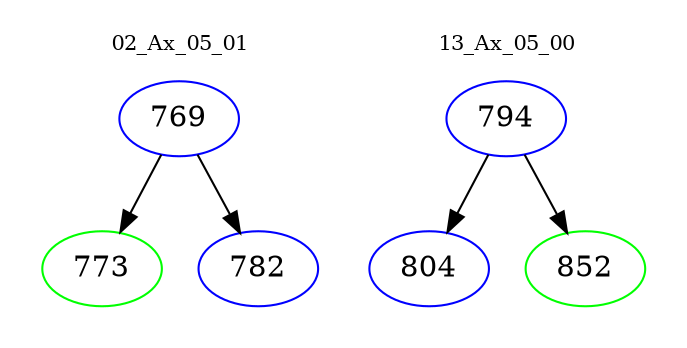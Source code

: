 digraph{
subgraph cluster_0 {
color = white
label = "02_Ax_05_01";
fontsize=10;
T0_769 [label="769", color="blue"]
T0_769 -> T0_773 [color="black"]
T0_773 [label="773", color="green"]
T0_769 -> T0_782 [color="black"]
T0_782 [label="782", color="blue"]
}
subgraph cluster_1 {
color = white
label = "13_Ax_05_00";
fontsize=10;
T1_794 [label="794", color="blue"]
T1_794 -> T1_804 [color="black"]
T1_804 [label="804", color="blue"]
T1_794 -> T1_852 [color="black"]
T1_852 [label="852", color="green"]
}
}
